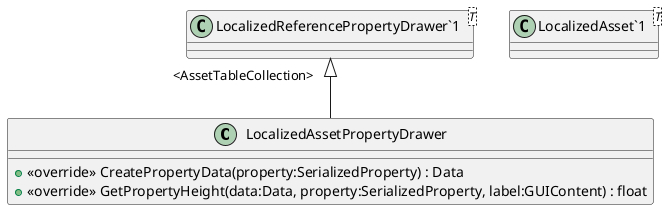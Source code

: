 @startuml
class LocalizedAssetPropertyDrawer {
    + <<override>> CreatePropertyData(property:SerializedProperty) : Data
    + <<override>> GetPropertyHeight(data:Data, property:SerializedProperty, label:GUIContent) : float
}
class "LocalizedAsset`1"<T> {
}
class "LocalizedReferencePropertyDrawer`1"<T> {
}
"LocalizedReferencePropertyDrawer`1" "<AssetTableCollection>" <|-- LocalizedAssetPropertyDrawer
@enduml
